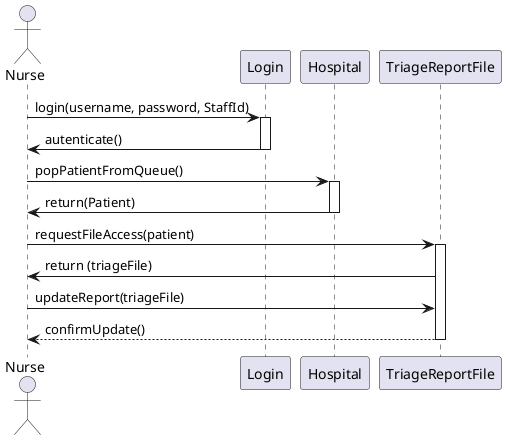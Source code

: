  
' Nurse Edits Patient’s Triage Report
@startuml
actor Nurse
participant Login
participant Hospital
participant TriageReportFile


Nurse -> Login: login(username, password, StaffId)
activate Login
Login -> Nurse: autenticate()
deactivate Login

Nurse -> Hospital: popPatientFromQueue()
activate Hospital
Hospital -> Nurse: return(Patient)
deactivate Hospital

Nurse -> TriageReportFile: requestFileAccess(patient)
activate TriageReportFile
TriageReportFile -> Nurse: return (triageFile)
Nurse -> TriageReportFile: updateReport(triageFile)
TriageReportFile --> Nurse: confirmUpdate()

deactivate TriageReportFile



@enduml


 
